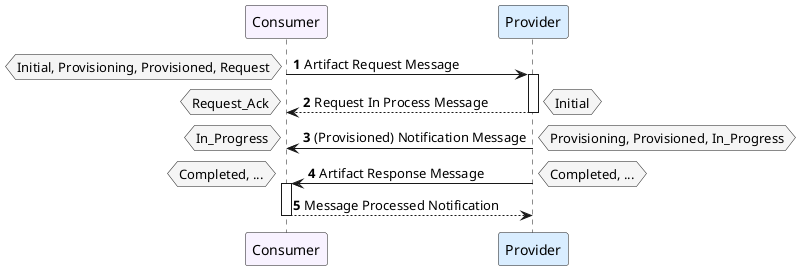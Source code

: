 @startuml

skinParam NoteBackgroundColor WhiteSmoke
skinParam NoteFontColor Black
skinParam ParticipantBackgroundColor WhiteSmoke
skinParam ActorBackgroundColor WhiteSmoke
skinParam AgentBackgroundColor White
skinParam AgentBorderColor SkyBlue
skinparam shadowing false

!define ConsumerColor f8f2ff
!define ProviderColor d9edff
!define WarningColor Business
!define LeadColor Technology

autonumber

participant Consumer #ConsumerColor
participant Provider #ProviderColor

Consumer -> Provider ++ : Artifact Request Message
    hnote left: Initial, Provisioning, Provisioned, Request
    return Request In Process Message
    hnote right: Initial
    hnote left: Request_Ack

Provider -> Consumer : (Provisioned) Notification Message
    hnote right: Provisioning, Provisioned, In_Progress
    hnote left: In_Progress

Provider -> Consumer ++ : Artifact Response Message
    hnote right: Completed, ...
    hnote left: Completed, ...
    return Message Processed Notification

@enduml